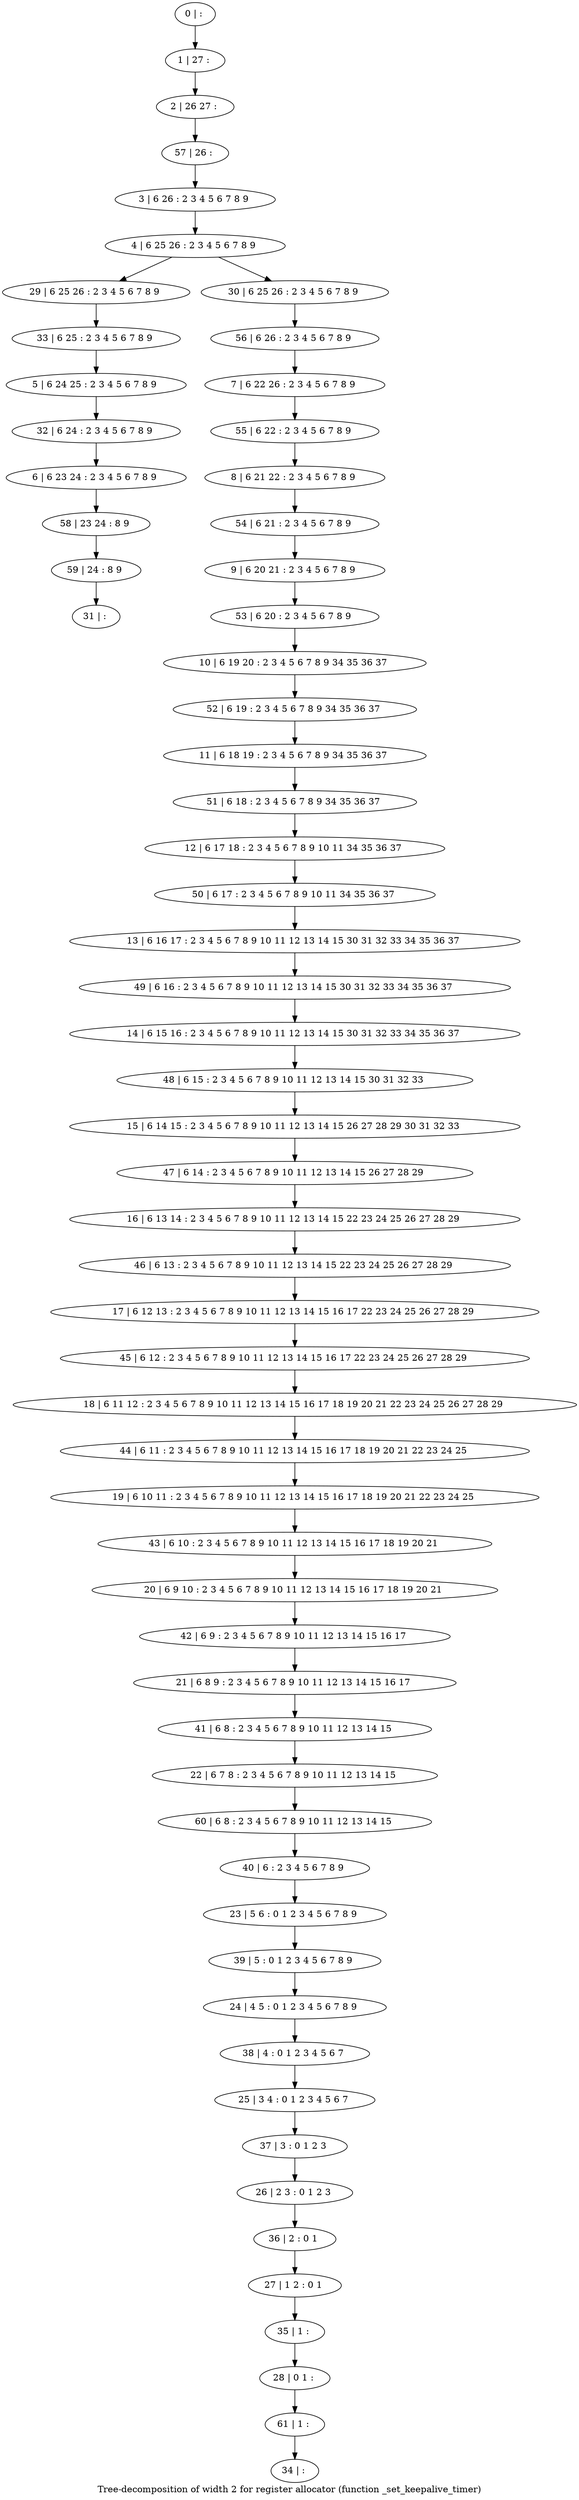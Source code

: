 digraph G {
graph [label="Tree-decomposition of width 2 for register allocator (function _set_keepalive_timer)"]
0[label="0 | : "];
1[label="1 | 27 : "];
2[label="2 | 26 27 : "];
3[label="3 | 6 26 : 2 3 4 5 6 7 8 9 "];
4[label="4 | 6 25 26 : 2 3 4 5 6 7 8 9 "];
5[label="5 | 6 24 25 : 2 3 4 5 6 7 8 9 "];
6[label="6 | 6 23 24 : 2 3 4 5 6 7 8 9 "];
7[label="7 | 6 22 26 : 2 3 4 5 6 7 8 9 "];
8[label="8 | 6 21 22 : 2 3 4 5 6 7 8 9 "];
9[label="9 | 6 20 21 : 2 3 4 5 6 7 8 9 "];
10[label="10 | 6 19 20 : 2 3 4 5 6 7 8 9 34 35 36 37 "];
11[label="11 | 6 18 19 : 2 3 4 5 6 7 8 9 34 35 36 37 "];
12[label="12 | 6 17 18 : 2 3 4 5 6 7 8 9 10 11 34 35 36 37 "];
13[label="13 | 6 16 17 : 2 3 4 5 6 7 8 9 10 11 12 13 14 15 30 31 32 33 34 35 36 37 "];
14[label="14 | 6 15 16 : 2 3 4 5 6 7 8 9 10 11 12 13 14 15 30 31 32 33 34 35 36 37 "];
15[label="15 | 6 14 15 : 2 3 4 5 6 7 8 9 10 11 12 13 14 15 26 27 28 29 30 31 32 33 "];
16[label="16 | 6 13 14 : 2 3 4 5 6 7 8 9 10 11 12 13 14 15 22 23 24 25 26 27 28 29 "];
17[label="17 | 6 12 13 : 2 3 4 5 6 7 8 9 10 11 12 13 14 15 16 17 22 23 24 25 26 27 28 29 "];
18[label="18 | 6 11 12 : 2 3 4 5 6 7 8 9 10 11 12 13 14 15 16 17 18 19 20 21 22 23 24 25 26 27 28 29 "];
19[label="19 | 6 10 11 : 2 3 4 5 6 7 8 9 10 11 12 13 14 15 16 17 18 19 20 21 22 23 24 25 "];
20[label="20 | 6 9 10 : 2 3 4 5 6 7 8 9 10 11 12 13 14 15 16 17 18 19 20 21 "];
21[label="21 | 6 8 9 : 2 3 4 5 6 7 8 9 10 11 12 13 14 15 16 17 "];
22[label="22 | 6 7 8 : 2 3 4 5 6 7 8 9 10 11 12 13 14 15 "];
23[label="23 | 5 6 : 0 1 2 3 4 5 6 7 8 9 "];
24[label="24 | 4 5 : 0 1 2 3 4 5 6 7 8 9 "];
25[label="25 | 3 4 : 0 1 2 3 4 5 6 7 "];
26[label="26 | 2 3 : 0 1 2 3 "];
27[label="27 | 1 2 : 0 1 "];
28[label="28 | 0 1 : "];
29[label="29 | 6 25 26 : 2 3 4 5 6 7 8 9 "];
30[label="30 | 6 25 26 : 2 3 4 5 6 7 8 9 "];
31[label="31 | : "];
32[label="32 | 6 24 : 2 3 4 5 6 7 8 9 "];
33[label="33 | 6 25 : 2 3 4 5 6 7 8 9 "];
34[label="34 | : "];
35[label="35 | 1 : "];
36[label="36 | 2 : 0 1 "];
37[label="37 | 3 : 0 1 2 3 "];
38[label="38 | 4 : 0 1 2 3 4 5 6 7 "];
39[label="39 | 5 : 0 1 2 3 4 5 6 7 8 9 "];
40[label="40 | 6 : 2 3 4 5 6 7 8 9 "];
41[label="41 | 6 8 : 2 3 4 5 6 7 8 9 10 11 12 13 14 15 "];
42[label="42 | 6 9 : 2 3 4 5 6 7 8 9 10 11 12 13 14 15 16 17 "];
43[label="43 | 6 10 : 2 3 4 5 6 7 8 9 10 11 12 13 14 15 16 17 18 19 20 21 "];
44[label="44 | 6 11 : 2 3 4 5 6 7 8 9 10 11 12 13 14 15 16 17 18 19 20 21 22 23 24 25 "];
45[label="45 | 6 12 : 2 3 4 5 6 7 8 9 10 11 12 13 14 15 16 17 22 23 24 25 26 27 28 29 "];
46[label="46 | 6 13 : 2 3 4 5 6 7 8 9 10 11 12 13 14 15 22 23 24 25 26 27 28 29 "];
47[label="47 | 6 14 : 2 3 4 5 6 7 8 9 10 11 12 13 14 15 26 27 28 29 "];
48[label="48 | 6 15 : 2 3 4 5 6 7 8 9 10 11 12 13 14 15 30 31 32 33 "];
49[label="49 | 6 16 : 2 3 4 5 6 7 8 9 10 11 12 13 14 15 30 31 32 33 34 35 36 37 "];
50[label="50 | 6 17 : 2 3 4 5 6 7 8 9 10 11 34 35 36 37 "];
51[label="51 | 6 18 : 2 3 4 5 6 7 8 9 34 35 36 37 "];
52[label="52 | 6 19 : 2 3 4 5 6 7 8 9 34 35 36 37 "];
53[label="53 | 6 20 : 2 3 4 5 6 7 8 9 "];
54[label="54 | 6 21 : 2 3 4 5 6 7 8 9 "];
55[label="55 | 6 22 : 2 3 4 5 6 7 8 9 "];
56[label="56 | 6 26 : 2 3 4 5 6 7 8 9 "];
57[label="57 | 26 : "];
58[label="58 | 23 24 : 8 9 "];
59[label="59 | 24 : 8 9 "];
60[label="60 | 6 8 : 2 3 4 5 6 7 8 9 10 11 12 13 14 15 "];
61[label="61 | 1 : "];
0->1 ;
1->2 ;
3->4 ;
4->29 ;
4->30 ;
32->6 ;
5->32 ;
33->5 ;
29->33 ;
35->28 ;
27->35 ;
36->27 ;
26->36 ;
37->26 ;
25->37 ;
38->25 ;
24->38 ;
39->24 ;
23->39 ;
40->23 ;
41->22 ;
21->41 ;
42->21 ;
20->42 ;
43->20 ;
19->43 ;
44->19 ;
18->44 ;
45->18 ;
17->45 ;
46->17 ;
16->46 ;
47->16 ;
15->47 ;
48->15 ;
14->48 ;
49->14 ;
13->49 ;
50->13 ;
12->50 ;
51->12 ;
11->51 ;
52->11 ;
10->52 ;
53->10 ;
9->53 ;
54->9 ;
8->54 ;
55->8 ;
7->55 ;
56->7 ;
30->56 ;
57->3 ;
2->57 ;
6->58 ;
59->31 ;
58->59 ;
60->40 ;
22->60 ;
61->34 ;
28->61 ;
}
